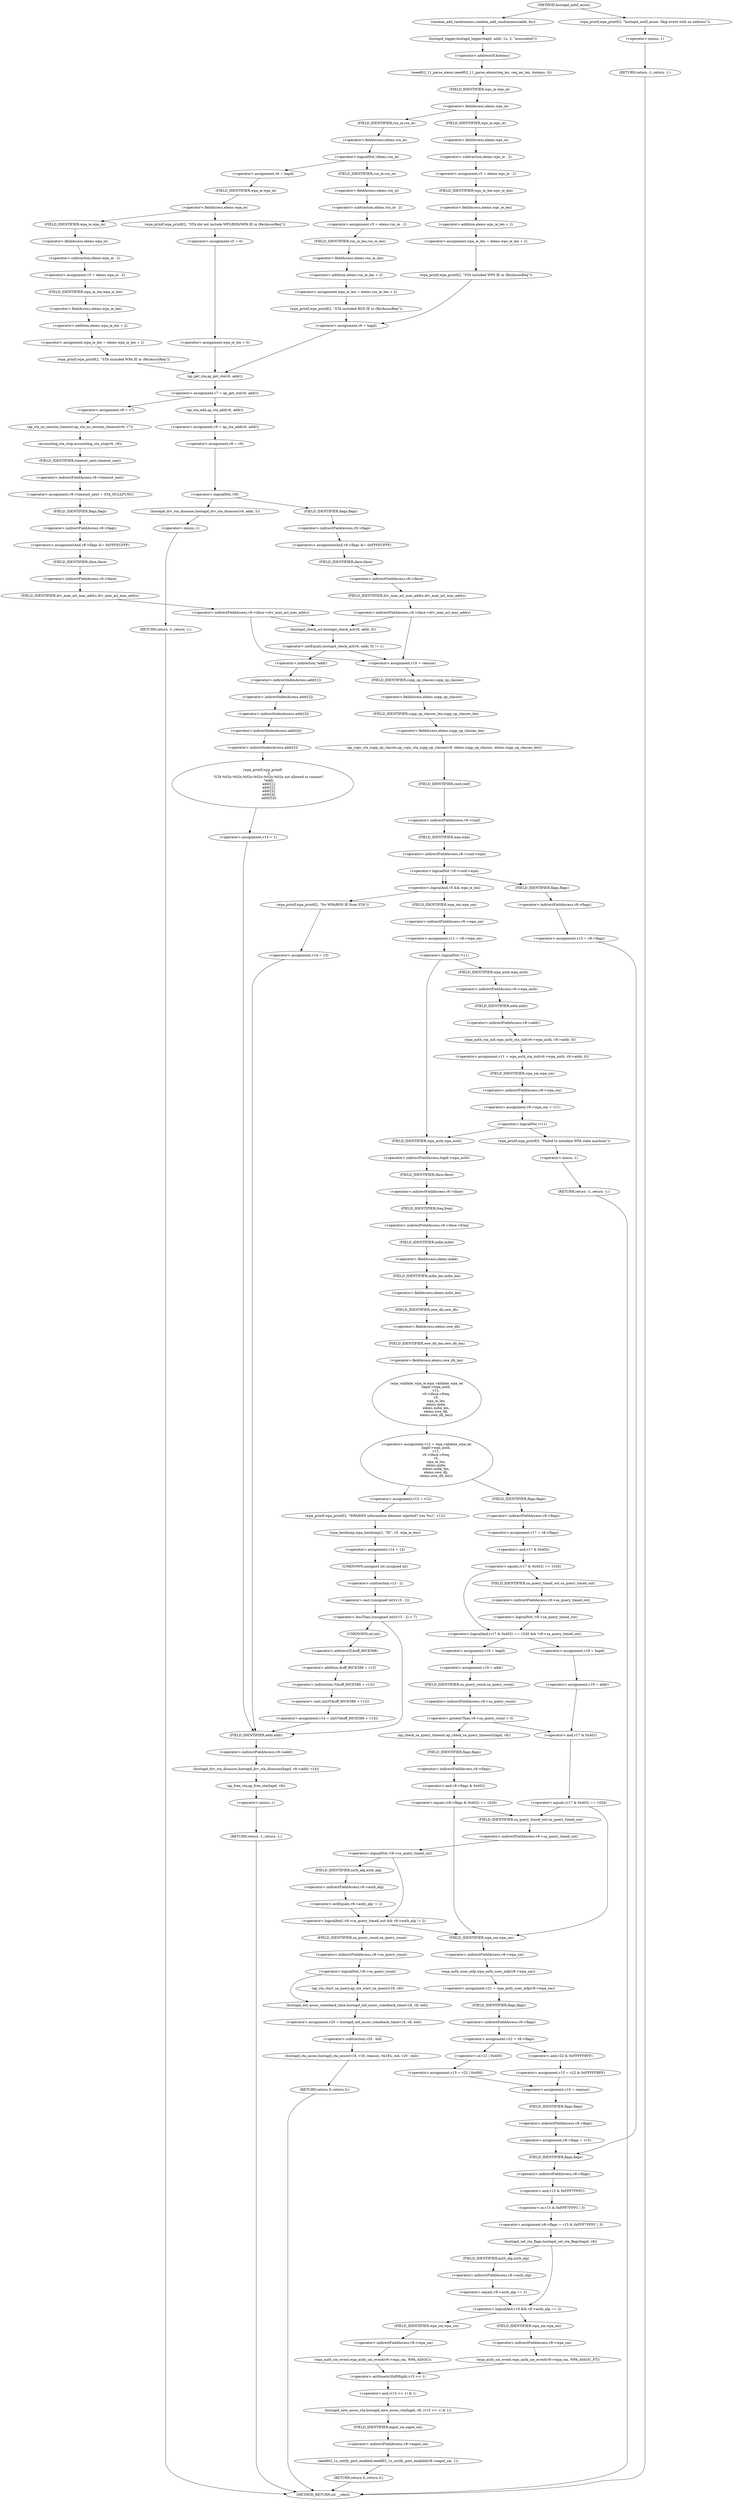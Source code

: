 digraph hostapd_notif_assoc {  
"1000151" [label = "(random_add_randomness,random_add_randomness(addr, 6u))" ]
"1000154" [label = "(hostapd_logger,hostapd_logger(hapd, addr, 1u, 2, \"associated\"))" ]
"1000160" [label = "(ieee802_11_parse_elems,ieee802_11_parse_elems(req_ies, req_ies_len, &elems, 0))" ]
"1000163" [label = "(<operator>.addressOf,&elems)" ]
"1000167" [label = "(<operator>.fieldAccess,elems.wps_ie)" ]
"1000169" [label = "(FIELD_IDENTIFIER,wps_ie,wps_ie)" ]
"1000171" [label = "(<operator>.assignment,v5 = elems.wps_ie - 2)" ]
"1000173" [label = "(<operator>.subtraction,elems.wps_ie - 2)" ]
"1000174" [label = "(<operator>.fieldAccess,elems.wps_ie)" ]
"1000176" [label = "(FIELD_IDENTIFIER,wps_ie,wps_ie)" ]
"1000178" [label = "(<operator>.assignment,wpa_ie_len = elems.wps_ie_len + 2)" ]
"1000180" [label = "(<operator>.addition,elems.wps_ie_len + 2)" ]
"1000181" [label = "(<operator>.fieldAccess,elems.wps_ie_len)" ]
"1000183" [label = "(FIELD_IDENTIFIER,wps_ie_len,wps_ie_len)" ]
"1000185" [label = "(wpa_printf,wpa_printf(2, \"STA included WPS IE in (Re)AssocReq\"))" ]
"1000191" [label = "(<operator>.logicalNot,!elems.rsn_ie)" ]
"1000192" [label = "(<operator>.fieldAccess,elems.rsn_ie)" ]
"1000194" [label = "(FIELD_IDENTIFIER,rsn_ie,rsn_ie)" ]
"1000196" [label = "(<operator>.assignment,v6 = hapd)" ]
"1000200" [label = "(<operator>.fieldAccess,elems.wpa_ie)" ]
"1000202" [label = "(FIELD_IDENTIFIER,wpa_ie,wpa_ie)" ]
"1000204" [label = "(<operator>.assignment,v5 = elems.wpa_ie - 2)" ]
"1000206" [label = "(<operator>.subtraction,elems.wpa_ie - 2)" ]
"1000207" [label = "(<operator>.fieldAccess,elems.wpa_ie)" ]
"1000209" [label = "(FIELD_IDENTIFIER,wpa_ie,wpa_ie)" ]
"1000211" [label = "(<operator>.assignment,wpa_ie_len = elems.wpa_ie_len + 2)" ]
"1000213" [label = "(<operator>.addition,elems.wpa_ie_len + 2)" ]
"1000214" [label = "(<operator>.fieldAccess,elems.wpa_ie_len)" ]
"1000216" [label = "(FIELD_IDENTIFIER,wpa_ie_len,wpa_ie_len)" ]
"1000218" [label = "(wpa_printf,wpa_printf(2, \"STA included WPA IE in (Re)AssocReq\"))" ]
"1000223" [label = "(wpa_printf,wpa_printf(2, \"STA did not include WPS/RSN/WPA IE in (Re)AssocReq\"))" ]
"1000226" [label = "(<operator>.assignment,v5 = 0)" ]
"1000229" [label = "(<operator>.assignment,wpa_ie_len = 0)" ]
"1000233" [label = "(<operator>.assignment,v7 = ap_get_sta(v6, addr))" ]
"1000235" [label = "(ap_get_sta,ap_get_sta(v6, addr))" ]
"1000241" [label = "(<operator>.assignment,v8 = v7)" ]
"1000244" [label = "(ap_sta_no_session_timeout,ap_sta_no_session_timeout(v6, v7))" ]
"1000247" [label = "(accounting_sta_stop,accounting_sta_stop(v6, v8))" ]
"1000250" [label = "(<operator>.assignment,v8->timeout_next = STA_NULLFUNC)" ]
"1000251" [label = "(<operator>.indirectFieldAccess,v8->timeout_next)" ]
"1000253" [label = "(FIELD_IDENTIFIER,timeout_next,timeout_next)" ]
"1000255" [label = "(<operators>.assignmentAnd,v8->flags &= 0xFFFECFFF)" ]
"1000256" [label = "(<operator>.indirectFieldAccess,v8->flags)" ]
"1000258" [label = "(FIELD_IDENTIFIER,flags,flags)" ]
"1000261" [label = "(<operator>.indirectFieldAccess,v6->iface->drv_max_acl_mac_addrs)" ]
"1000262" [label = "(<operator>.indirectFieldAccess,v6->iface)" ]
"1000264" [label = "(FIELD_IDENTIFIER,iface,iface)" ]
"1000265" [label = "(FIELD_IDENTIFIER,drv_max_acl_mac_addrs,drv_max_acl_mac_addrs)" ]
"1000269" [label = "(<operator>.assignment,v9 = ap_sta_add(v6, addr))" ]
"1000271" [label = "(ap_sta_add,ap_sta_add(v6, addr))" ]
"1000274" [label = "(<operator>.assignment,v8 = v9)" ]
"1000278" [label = "(<operator>.logicalNot,!v9)" ]
"1000281" [label = "(hostapd_drv_sta_disassoc,hostapd_drv_sta_disassoc(v6, addr, 5))" ]
"1000285" [label = "(RETURN,return -1;,return -1;)" ]
"1000286" [label = "(<operator>.minus,-1)" ]
"1000288" [label = "(<operators>.assignmentAnd,v9->flags &= 0xFFFECFFF)" ]
"1000289" [label = "(<operator>.indirectFieldAccess,v9->flags)" ]
"1000291" [label = "(FIELD_IDENTIFIER,flags,flags)" ]
"1000294" [label = "(<operator>.indirectFieldAccess,v6->iface->drv_max_acl_mac_addrs)" ]
"1000295" [label = "(<operator>.indirectFieldAccess,v6->iface)" ]
"1000297" [label = "(FIELD_IDENTIFIER,iface,iface)" ]
"1000298" [label = "(FIELD_IDENTIFIER,drv_max_acl_mac_addrs,drv_max_acl_mac_addrs)" ]
"1000301" [label = "(<operator>.notEquals,hostapd_check_acl(v6, addr, 0) != 1)" ]
"1000302" [label = "(hostapd_check_acl,hostapd_check_acl(v6, addr, 0))" ]
"1000308" [label = "(wpa_printf,wpa_printf(\n            3,\n            \"STA %02x:%02x:%02x:%02x:%02x:%02x not allowed to connect\",\n            *addr,\n            addr[1],\n            addr[2],\n            addr[3],\n            addr[4],\n            addr[5]))" ]
"1000311" [label = "(<operator>.indirection,*addr)" ]
"1000313" [label = "(<operator>.indirectIndexAccess,addr[1])" ]
"1000316" [label = "(<operator>.indirectIndexAccess,addr[2])" ]
"1000319" [label = "(<operator>.indirectIndexAccess,addr[3])" ]
"1000322" [label = "(<operator>.indirectIndexAccess,addr[4])" ]
"1000325" [label = "(<operator>.indirectIndexAccess,addr[5])" ]
"1000328" [label = "(<operator>.assignment,v14 = 1)" ]
"1000333" [label = "(<operator>.assignment,v10 = reassoc)" ]
"1000336" [label = "(ap_copy_sta_supp_op_classes,ap_copy_sta_supp_op_classes(v8, elems.supp_op_classes, elems.supp_op_classes_len))" ]
"1000338" [label = "(<operator>.fieldAccess,elems.supp_op_classes)" ]
"1000340" [label = "(FIELD_IDENTIFIER,supp_op_classes,supp_op_classes)" ]
"1000341" [label = "(<operator>.fieldAccess,elems.supp_op_classes_len)" ]
"1000343" [label = "(FIELD_IDENTIFIER,supp_op_classes_len,supp_op_classes_len)" ]
"1000345" [label = "(<operator>.logicalNot,!v6->conf->wpa)" ]
"1000346" [label = "(<operator>.indirectFieldAccess,v6->conf->wpa)" ]
"1000347" [label = "(<operator>.indirectFieldAccess,v6->conf)" ]
"1000349" [label = "(FIELD_IDENTIFIER,conf,conf)" ]
"1000350" [label = "(FIELD_IDENTIFIER,wpa,wpa)" ]
"1000352" [label = "(<operator>.assignment,v15 = v8->flags)" ]
"1000354" [label = "(<operator>.indirectFieldAccess,v8->flags)" ]
"1000356" [label = "(FIELD_IDENTIFIER,flags,flags)" ]
"1000359" [label = "(<operator>.logicalAnd,v5 && wpa_ie_len)" ]
"1000363" [label = "(<operator>.assignment,v11 = v8->wpa_sm)" ]
"1000365" [label = "(<operator>.indirectFieldAccess,v8->wpa_sm)" ]
"1000367" [label = "(FIELD_IDENTIFIER,wpa_sm,wpa_sm)" ]
"1000369" [label = "(<operator>.logicalNot,!v11)" ]
"1000372" [label = "(<operator>.assignment,v11 = wpa_auth_sta_init(v6->wpa_auth, v8->addr, 0))" ]
"1000374" [label = "(wpa_auth_sta_init,wpa_auth_sta_init(v6->wpa_auth, v8->addr, 0))" ]
"1000375" [label = "(<operator>.indirectFieldAccess,v6->wpa_auth)" ]
"1000377" [label = "(FIELD_IDENTIFIER,wpa_auth,wpa_auth)" ]
"1000378" [label = "(<operator>.indirectFieldAccess,v8->addr)" ]
"1000380" [label = "(FIELD_IDENTIFIER,addr,addr)" ]
"1000382" [label = "(<operator>.assignment,v8->wpa_sm = v11)" ]
"1000383" [label = "(<operator>.indirectFieldAccess,v8->wpa_sm)" ]
"1000385" [label = "(FIELD_IDENTIFIER,wpa_sm,wpa_sm)" ]
"1000388" [label = "(<operator>.logicalNot,!v11)" ]
"1000391" [label = "(wpa_printf,wpa_printf(5, \"Failed to initialize WPA state machine\"))" ]
"1000394" [label = "(RETURN,return -1;,return -1;)" ]
"1000395" [label = "(<operator>.minus,-1)" ]
"1000397" [label = "(<operator>.assignment,v12 = wpa_validate_wpa_ie(\n                  hapd->wpa_auth,\n                  v11,\n                  v6->iface->freq,\n                  v5,\n                  wpa_ie_len,\n                  elems.mdie,\n                  elems.mdie_len,\n                  elems.owe_dh,\n                  elems.owe_dh_len))" ]
"1000399" [label = "(wpa_validate_wpa_ie,wpa_validate_wpa_ie(\n                  hapd->wpa_auth,\n                  v11,\n                  v6->iface->freq,\n                  v5,\n                  wpa_ie_len,\n                  elems.mdie,\n                  elems.mdie_len,\n                  elems.owe_dh,\n                  elems.owe_dh_len))" ]
"1000400" [label = "(<operator>.indirectFieldAccess,hapd->wpa_auth)" ]
"1000402" [label = "(FIELD_IDENTIFIER,wpa_auth,wpa_auth)" ]
"1000404" [label = "(<operator>.indirectFieldAccess,v6->iface->freq)" ]
"1000405" [label = "(<operator>.indirectFieldAccess,v6->iface)" ]
"1000407" [label = "(FIELD_IDENTIFIER,iface,iface)" ]
"1000408" [label = "(FIELD_IDENTIFIER,freq,freq)" ]
"1000411" [label = "(<operator>.fieldAccess,elems.mdie)" ]
"1000413" [label = "(FIELD_IDENTIFIER,mdie,mdie)" ]
"1000414" [label = "(<operator>.fieldAccess,elems.mdie_len)" ]
"1000416" [label = "(FIELD_IDENTIFIER,mdie_len,mdie_len)" ]
"1000417" [label = "(<operator>.fieldAccess,elems.owe_dh)" ]
"1000419" [label = "(FIELD_IDENTIFIER,owe_dh,owe_dh)" ]
"1000420" [label = "(<operator>.fieldAccess,elems.owe_dh_len)" ]
"1000422" [label = "(FIELD_IDENTIFIER,owe_dh_len,owe_dh_len)" ]
"1000426" [label = "(<operator>.assignment,v13 = v12)" ]
"1000429" [label = "(wpa_printf,wpa_printf(2, \"WPA/RSN information element rejected? (res %u)\", v12))" ]
"1000433" [label = "(wpa_hexdump,wpa_hexdump(2, \"IE\", v5, wpa_ie_len))" ]
"1000438" [label = "(<operator>.assignment,v14 = 13)" ]
"1000442" [label = "(<operator>.lessThan,(unsigned int)(v13 - 2) < 7)" ]
"1000443" [label = "(<operator>.cast,(unsigned int)(v13 - 2))" ]
"1000444" [label = "(UNKNOWN,unsigned int,unsigned int)" ]
"1000445" [label = "(<operator>.subtraction,v13 - 2)" ]
"1000449" [label = "(<operator>.assignment,v14 = (int)*(&off_80CE588 + v13))" ]
"1000451" [label = "(<operator>.cast,(int)*(&off_80CE588 + v13))" ]
"1000452" [label = "(UNKNOWN,int,int)" ]
"1000453" [label = "(<operator>.indirection,*(&off_80CE588 + v13))" ]
"1000454" [label = "(<operator>.addition,&off_80CE588 + v13)" ]
"1000455" [label = "(<operator>.addressOf,&off_80CE588)" ]
"1000459" [label = "(<operator>.assignment,v17 = v8->flags)" ]
"1000461" [label = "(<operator>.indirectFieldAccess,v8->flags)" ]
"1000463" [label = "(FIELD_IDENTIFIER,flags,flags)" ]
"1000465" [label = "(<operator>.logicalAnd,(v17 & 0x402) == 1026 && !v8->sa_query_timed_out)" ]
"1000466" [label = "(<operator>.equals,(v17 & 0x402) == 1026)" ]
"1000467" [label = "(<operator>.and,v17 & 0x402)" ]
"1000471" [label = "(<operator>.logicalNot,!v8->sa_query_timed_out)" ]
"1000472" [label = "(<operator>.indirectFieldAccess,v8->sa_query_timed_out)" ]
"1000474" [label = "(FIELD_IDENTIFIER,sa_query_timed_out,sa_query_timed_out)" ]
"1000476" [label = "(<operator>.assignment,v18 = hapd)" ]
"1000479" [label = "(<operator>.assignment,v19 = addr)" ]
"1000483" [label = "(<operator>.greaterThan,v8->sa_query_count > 0)" ]
"1000484" [label = "(<operator>.indirectFieldAccess,v8->sa_query_count)" ]
"1000486" [label = "(FIELD_IDENTIFIER,sa_query_count,sa_query_count)" ]
"1000489" [label = "(ap_check_sa_query_timeout,ap_check_sa_query_timeout(hapd, v8))" ]
"1000493" [label = "(<operator>.equals,(v8->flags & 0x402) == 1026)" ]
"1000494" [label = "(<operator>.and,v8->flags & 0x402)" ]
"1000495" [label = "(<operator>.indirectFieldAccess,v8->flags)" ]
"1000497" [label = "(FIELD_IDENTIFIER,flags,flags)" ]
"1000504" [label = "(<operator>.assignment,v18 = hapd)" ]
"1000507" [label = "(<operator>.assignment,v19 = addr)" ]
"1000511" [label = "(<operator>.equals,(v17 & 0x402) == 1026)" ]
"1000512" [label = "(<operator>.and,v17 & 0x402)" ]
"1000519" [label = "(<operator>.logicalAnd,!v8->sa_query_timed_out && v8->auth_alg != 2)" ]
"1000520" [label = "(<operator>.logicalNot,!v8->sa_query_timed_out)" ]
"1000521" [label = "(<operator>.indirectFieldAccess,v8->sa_query_timed_out)" ]
"1000523" [label = "(FIELD_IDENTIFIER,sa_query_timed_out,sa_query_timed_out)" ]
"1000524" [label = "(<operator>.notEquals,v8->auth_alg != 2)" ]
"1000525" [label = "(<operator>.indirectFieldAccess,v8->auth_alg)" ]
"1000527" [label = "(FIELD_IDENTIFIER,auth_alg,auth_alg)" ]
"1000531" [label = "(<operator>.logicalNot,!v8->sa_query_count)" ]
"1000532" [label = "(<operator>.indirectFieldAccess,v8->sa_query_count)" ]
"1000534" [label = "(FIELD_IDENTIFIER,sa_query_count,sa_query_count)" ]
"1000535" [label = "(ap_sta_start_sa_query,ap_sta_start_sa_query(v18, v8))" ]
"1000538" [label = "(<operator>.assignment,v20 = hostapd_eid_assoc_comeback_time(v18, v8, eid))" ]
"1000540" [label = "(hostapd_eid_assoc_comeback_time,hostapd_eid_assoc_comeback_time(v18, v8, eid))" ]
"1000544" [label = "(hostapd_sta_assoc,hostapd_sta_assoc(v18, v19, reassoc, 0x1Eu, eid, v20 - eid))" ]
"1000550" [label = "(<operator>.subtraction,v20 - eid)" ]
"1000553" [label = "(RETURN,return 0;,return 0;)" ]
"1000556" [label = "(<operator>.assignment,v21 = wpa_auth_uses_mfp(v8->wpa_sm))" ]
"1000558" [label = "(wpa_auth_uses_mfp,wpa_auth_uses_mfp(v8->wpa_sm))" ]
"1000559" [label = "(<operator>.indirectFieldAccess,v8->wpa_sm)" ]
"1000561" [label = "(FIELD_IDENTIFIER,wpa_sm,wpa_sm)" ]
"1000562" [label = "(<operator>.assignment,v22 = v8->flags)" ]
"1000564" [label = "(<operator>.indirectFieldAccess,v8->flags)" ]
"1000566" [label = "(FIELD_IDENTIFIER,flags,flags)" ]
"1000569" [label = "(<operator>.assignment,v15 = v22 | 0x400)" ]
"1000571" [label = "(<operator>.or,v22 | 0x400)" ]
"1000575" [label = "(<operator>.assignment,v15 = v22 & 0xFFFFFBFF)" ]
"1000577" [label = "(<operator>.and,v22 & 0xFFFFFBFF)" ]
"1000580" [label = "(<operator>.assignment,v10 = reassoc)" ]
"1000583" [label = "(<operator>.assignment,v8->flags = v15)" ]
"1000584" [label = "(<operator>.indirectFieldAccess,v8->flags)" ]
"1000586" [label = "(FIELD_IDENTIFIER,flags,flags)" ]
"1000589" [label = "(<operator>.assignment,v8->flags = v15 & 0xFFF7FFFC | 3)" ]
"1000590" [label = "(<operator>.indirectFieldAccess,v8->flags)" ]
"1000592" [label = "(FIELD_IDENTIFIER,flags,flags)" ]
"1000593" [label = "(<operator>.or,v15 & 0xFFF7FFFC | 3)" ]
"1000594" [label = "(<operator>.and,v15 & 0xFFF7FFFC)" ]
"1000598" [label = "(hostapd_set_sta_flags,hostapd_set_sta_flags(hapd, v8))" ]
"1000602" [label = "(<operator>.logicalAnd,v10 && v8->auth_alg == 2)" ]
"1000604" [label = "(<operator>.equals,v8->auth_alg == 2)" ]
"1000605" [label = "(<operator>.indirectFieldAccess,v8->auth_alg)" ]
"1000607" [label = "(FIELD_IDENTIFIER,auth_alg,auth_alg)" ]
"1000609" [label = "(wpa_auth_sm_event,wpa_auth_sm_event(v8->wpa_sm, WPA_ASSOC_FT))" ]
"1000610" [label = "(<operator>.indirectFieldAccess,v8->wpa_sm)" ]
"1000612" [label = "(FIELD_IDENTIFIER,wpa_sm,wpa_sm)" ]
"1000615" [label = "(wpa_auth_sm_event,wpa_auth_sm_event(v8->wpa_sm, WPA_ASSOC))" ]
"1000616" [label = "(<operator>.indirectFieldAccess,v8->wpa_sm)" ]
"1000618" [label = "(FIELD_IDENTIFIER,wpa_sm,wpa_sm)" ]
"1000620" [label = "(hostapd_new_assoc_sta,hostapd_new_assoc_sta(hapd, v8, (v15 >> 1) & 1))" ]
"1000623" [label = "(<operator>.and,(v15 >> 1) & 1)" ]
"1000624" [label = "(<operator>.arithmeticShiftRight,v15 >> 1)" ]
"1000628" [label = "(ieee802_1x_notify_port_enabled,ieee802_1x_notify_port_enabled(v8->eapol_sm, 1))" ]
"1000629" [label = "(<operator>.indirectFieldAccess,v8->eapol_sm)" ]
"1000631" [label = "(FIELD_IDENTIFIER,eapol_sm,eapol_sm)" ]
"1000633" [label = "(RETURN,return 0;,return 0;)" ]
"1000635" [label = "(wpa_printf,wpa_printf(2, \"No WPA/RSN IE from STA\"))" ]
"1000638" [label = "(<operator>.assignment,v14 = 13)" ]
"1000642" [label = "(hostapd_drv_sta_disassoc,hostapd_drv_sta_disassoc(hapd, v8->addr, v14))" ]
"1000644" [label = "(<operator>.indirectFieldAccess,v8->addr)" ]
"1000646" [label = "(FIELD_IDENTIFIER,addr,addr)" ]
"1000648" [label = "(ap_free_sta,ap_free_sta(hapd, v8))" ]
"1000651" [label = "(RETURN,return -1;,return -1;)" ]
"1000652" [label = "(<operator>.minus,-1)" ]
"1000654" [label = "(<operator>.assignment,v5 = elems.rsn_ie - 2)" ]
"1000656" [label = "(<operator>.subtraction,elems.rsn_ie - 2)" ]
"1000657" [label = "(<operator>.fieldAccess,elems.rsn_ie)" ]
"1000659" [label = "(FIELD_IDENTIFIER,rsn_ie,rsn_ie)" ]
"1000661" [label = "(<operator>.assignment,wpa_ie_len = elems.rsn_ie_len + 2)" ]
"1000663" [label = "(<operator>.addition,elems.rsn_ie_len + 2)" ]
"1000664" [label = "(<operator>.fieldAccess,elems.rsn_ie_len)" ]
"1000666" [label = "(FIELD_IDENTIFIER,rsn_ie_len,rsn_ie_len)" ]
"1000668" [label = "(wpa_printf,wpa_printf(2, \"STA included RSN IE in (Re)AssocReq\"))" ]
"1000671" [label = "(<operator>.assignment,v6 = hapd)" ]
"1000675" [label = "(wpa_printf,wpa_printf(2, \"hostapd_notif_assoc: Skip event with no address\"))" ]
"1000678" [label = "(RETURN,return -1;,return -1;)" ]
"1000679" [label = "(<operator>.minus,-1)" ]
"1000121" [label = "(METHOD,hostapd_notif_assoc)" ]
"1000681" [label = "(METHOD_RETURN,int __cdecl)" ]
  "1000151" -> "1000154" 
  "1000154" -> "1000163" 
  "1000160" -> "1000169" 
  "1000163" -> "1000160" 
  "1000167" -> "1000176" 
  "1000167" -> "1000194" 
  "1000169" -> "1000167" 
  "1000171" -> "1000183" 
  "1000173" -> "1000171" 
  "1000174" -> "1000173" 
  "1000176" -> "1000174" 
  "1000178" -> "1000185" 
  "1000180" -> "1000178" 
  "1000181" -> "1000180" 
  "1000183" -> "1000181" 
  "1000185" -> "1000671" 
  "1000191" -> "1000196" 
  "1000191" -> "1000659" 
  "1000192" -> "1000191" 
  "1000194" -> "1000192" 
  "1000196" -> "1000202" 
  "1000200" -> "1000209" 
  "1000200" -> "1000223" 
  "1000202" -> "1000200" 
  "1000204" -> "1000216" 
  "1000206" -> "1000204" 
  "1000207" -> "1000206" 
  "1000209" -> "1000207" 
  "1000211" -> "1000218" 
  "1000213" -> "1000211" 
  "1000214" -> "1000213" 
  "1000216" -> "1000214" 
  "1000218" -> "1000235" 
  "1000223" -> "1000226" 
  "1000226" -> "1000229" 
  "1000229" -> "1000235" 
  "1000233" -> "1000241" 
  "1000233" -> "1000271" 
  "1000235" -> "1000233" 
  "1000241" -> "1000244" 
  "1000244" -> "1000247" 
  "1000247" -> "1000253" 
  "1000250" -> "1000258" 
  "1000251" -> "1000250" 
  "1000253" -> "1000251" 
  "1000255" -> "1000264" 
  "1000256" -> "1000255" 
  "1000258" -> "1000256" 
  "1000261" -> "1000333" 
  "1000261" -> "1000302" 
  "1000262" -> "1000265" 
  "1000264" -> "1000262" 
  "1000265" -> "1000261" 
  "1000269" -> "1000274" 
  "1000271" -> "1000269" 
  "1000274" -> "1000278" 
  "1000278" -> "1000281" 
  "1000278" -> "1000291" 
  "1000281" -> "1000286" 
  "1000285" -> "1000681" 
  "1000286" -> "1000285" 
  "1000288" -> "1000297" 
  "1000289" -> "1000288" 
  "1000291" -> "1000289" 
  "1000294" -> "1000333" 
  "1000294" -> "1000302" 
  "1000295" -> "1000298" 
  "1000297" -> "1000295" 
  "1000298" -> "1000294" 
  "1000301" -> "1000311" 
  "1000301" -> "1000333" 
  "1000302" -> "1000301" 
  "1000308" -> "1000328" 
  "1000311" -> "1000313" 
  "1000313" -> "1000316" 
  "1000316" -> "1000319" 
  "1000319" -> "1000322" 
  "1000322" -> "1000325" 
  "1000325" -> "1000308" 
  "1000328" -> "1000646" 
  "1000333" -> "1000340" 
  "1000336" -> "1000349" 
  "1000338" -> "1000343" 
  "1000340" -> "1000338" 
  "1000341" -> "1000336" 
  "1000343" -> "1000341" 
  "1000345" -> "1000356" 
  "1000345" -> "1000359" 
  "1000345" -> "1000359" 
  "1000346" -> "1000345" 
  "1000347" -> "1000350" 
  "1000349" -> "1000347" 
  "1000350" -> "1000346" 
  "1000352" -> "1000592" 
  "1000354" -> "1000352" 
  "1000356" -> "1000354" 
  "1000359" -> "1000367" 
  "1000359" -> "1000635" 
  "1000363" -> "1000369" 
  "1000365" -> "1000363" 
  "1000367" -> "1000365" 
  "1000369" -> "1000377" 
  "1000369" -> "1000402" 
  "1000372" -> "1000385" 
  "1000374" -> "1000372" 
  "1000375" -> "1000380" 
  "1000377" -> "1000375" 
  "1000378" -> "1000374" 
  "1000380" -> "1000378" 
  "1000382" -> "1000388" 
  "1000383" -> "1000382" 
  "1000385" -> "1000383" 
  "1000388" -> "1000391" 
  "1000388" -> "1000402" 
  "1000391" -> "1000395" 
  "1000394" -> "1000681" 
  "1000395" -> "1000394" 
  "1000397" -> "1000426" 
  "1000397" -> "1000463" 
  "1000399" -> "1000397" 
  "1000400" -> "1000407" 
  "1000402" -> "1000400" 
  "1000404" -> "1000413" 
  "1000405" -> "1000408" 
  "1000407" -> "1000405" 
  "1000408" -> "1000404" 
  "1000411" -> "1000416" 
  "1000413" -> "1000411" 
  "1000414" -> "1000419" 
  "1000416" -> "1000414" 
  "1000417" -> "1000422" 
  "1000419" -> "1000417" 
  "1000420" -> "1000399" 
  "1000422" -> "1000420" 
  "1000426" -> "1000429" 
  "1000429" -> "1000433" 
  "1000433" -> "1000438" 
  "1000438" -> "1000444" 
  "1000442" -> "1000452" 
  "1000442" -> "1000646" 
  "1000443" -> "1000442" 
  "1000444" -> "1000445" 
  "1000445" -> "1000443" 
  "1000449" -> "1000646" 
  "1000451" -> "1000449" 
  "1000452" -> "1000455" 
  "1000453" -> "1000451" 
  "1000454" -> "1000453" 
  "1000455" -> "1000454" 
  "1000459" -> "1000467" 
  "1000461" -> "1000459" 
  "1000463" -> "1000461" 
  "1000465" -> "1000476" 
  "1000465" -> "1000504" 
  "1000466" -> "1000465" 
  "1000466" -> "1000474" 
  "1000467" -> "1000466" 
  "1000471" -> "1000465" 
  "1000472" -> "1000471" 
  "1000474" -> "1000472" 
  "1000476" -> "1000479" 
  "1000479" -> "1000486" 
  "1000483" -> "1000489" 
  "1000483" -> "1000512" 
  "1000484" -> "1000483" 
  "1000486" -> "1000484" 
  "1000489" -> "1000497" 
  "1000493" -> "1000523" 
  "1000493" -> "1000561" 
  "1000494" -> "1000493" 
  "1000495" -> "1000494" 
  "1000497" -> "1000495" 
  "1000504" -> "1000507" 
  "1000507" -> "1000512" 
  "1000511" -> "1000523" 
  "1000511" -> "1000561" 
  "1000512" -> "1000511" 
  "1000519" -> "1000534" 
  "1000519" -> "1000561" 
  "1000520" -> "1000519" 
  "1000520" -> "1000527" 
  "1000521" -> "1000520" 
  "1000523" -> "1000521" 
  "1000524" -> "1000519" 
  "1000525" -> "1000524" 
  "1000527" -> "1000525" 
  "1000531" -> "1000535" 
  "1000531" -> "1000540" 
  "1000532" -> "1000531" 
  "1000534" -> "1000532" 
  "1000535" -> "1000540" 
  "1000538" -> "1000550" 
  "1000540" -> "1000538" 
  "1000544" -> "1000553" 
  "1000550" -> "1000544" 
  "1000553" -> "1000681" 
  "1000556" -> "1000566" 
  "1000558" -> "1000556" 
  "1000559" -> "1000558" 
  "1000561" -> "1000559" 
  "1000562" -> "1000571" 
  "1000562" -> "1000577" 
  "1000564" -> "1000562" 
  "1000566" -> "1000564" 
  "1000569" -> "1000580" 
  "1000571" -> "1000569" 
  "1000575" -> "1000580" 
  "1000577" -> "1000575" 
  "1000580" -> "1000586" 
  "1000583" -> "1000592" 
  "1000584" -> "1000583" 
  "1000586" -> "1000584" 
  "1000589" -> "1000598" 
  "1000590" -> "1000594" 
  "1000592" -> "1000590" 
  "1000593" -> "1000589" 
  "1000594" -> "1000593" 
  "1000598" -> "1000602" 
  "1000598" -> "1000607" 
  "1000602" -> "1000612" 
  "1000602" -> "1000618" 
  "1000604" -> "1000602" 
  "1000605" -> "1000604" 
  "1000607" -> "1000605" 
  "1000609" -> "1000624" 
  "1000610" -> "1000609" 
  "1000612" -> "1000610" 
  "1000615" -> "1000624" 
  "1000616" -> "1000615" 
  "1000618" -> "1000616" 
  "1000620" -> "1000631" 
  "1000623" -> "1000620" 
  "1000624" -> "1000623" 
  "1000628" -> "1000633" 
  "1000629" -> "1000628" 
  "1000631" -> "1000629" 
  "1000633" -> "1000681" 
  "1000635" -> "1000638" 
  "1000638" -> "1000646" 
  "1000642" -> "1000648" 
  "1000644" -> "1000642" 
  "1000646" -> "1000644" 
  "1000648" -> "1000652" 
  "1000651" -> "1000681" 
  "1000652" -> "1000651" 
  "1000654" -> "1000666" 
  "1000656" -> "1000654" 
  "1000657" -> "1000656" 
  "1000659" -> "1000657" 
  "1000661" -> "1000668" 
  "1000663" -> "1000661" 
  "1000664" -> "1000663" 
  "1000666" -> "1000664" 
  "1000668" -> "1000671" 
  "1000671" -> "1000235" 
  "1000675" -> "1000679" 
  "1000678" -> "1000681" 
  "1000679" -> "1000678" 
  "1000121" -> "1000151" 
  "1000121" -> "1000675" 
}
